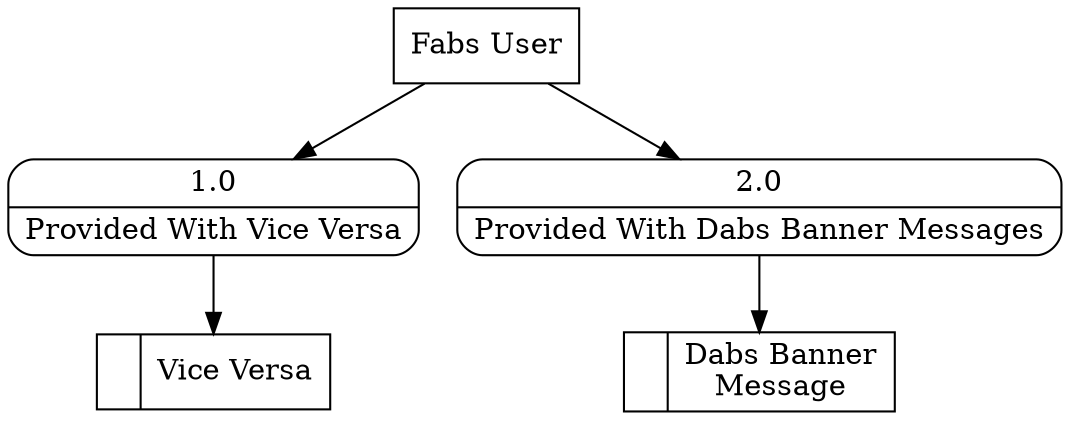 digraph dfd2{ 
node[shape=record]
200 [label="<f0>  |<f1> Vice Versa " ];
201 [label="<f0>  |<f1> Dabs Banner\nMessage " ];
202 [label="Fabs User" shape=box];
203 [label="{<f0> 1.0|<f1> Provided With Vice Versa }" shape=Mrecord];
204 [label="{<f0> 2.0|<f1> Provided With Dabs Banner Messages }" shape=Mrecord];
202 -> 203
202 -> 204
203 -> 200
204 -> 201
}